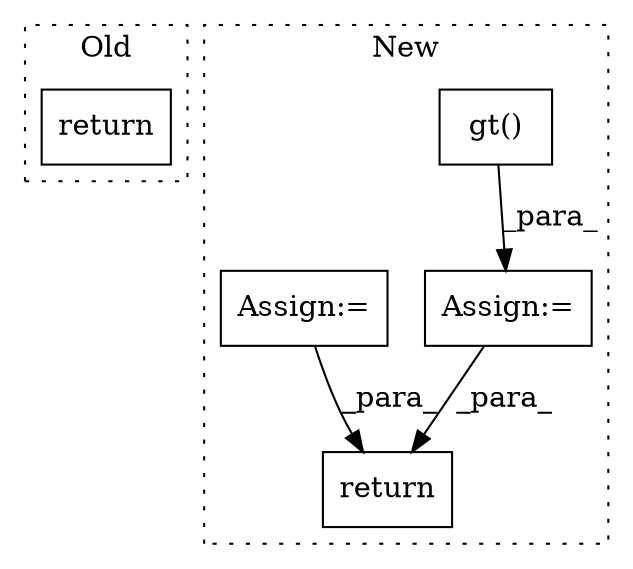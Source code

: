 digraph G {
subgraph cluster0 {
1 [label="return" a="93" s="1156" l="7" shape="box"];
label = "Old";
style="dotted";
}
subgraph cluster1 {
2 [label="gt()" a="75" s="711,741" l="9,1" shape="box"];
3 [label="Assign:=" a="68" s="708" l="3" shape="box"];
4 [label="return" a="93" s="1097" l="7" shape="box"];
5 [label="Assign:=" a="68" s="547" l="3" shape="box"];
label = "New";
style="dotted";
}
2 -> 3 [label="_para_"];
3 -> 4 [label="_para_"];
5 -> 4 [label="_para_"];
}